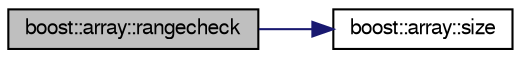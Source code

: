 digraph "boost::array::rangecheck"
{
  bgcolor="transparent";
  edge [fontname="FreeSans",fontsize="10",labelfontname="FreeSans",labelfontsize="10"];
  node [fontname="FreeSans",fontsize="10",shape=record];
  rankdir="LR";
  Node1 [label="boost::array::rangecheck",height=0.2,width=0.4,color="black", fillcolor="grey75", style="filled" fontcolor="black"];
  Node1 -> Node2 [color="midnightblue",fontsize="10",style="solid",fontname="FreeSans"];
  Node2 [label="boost::array::size",height=0.2,width=0.4,color="black",URL="$d1/d96/classboost_1_1array.html#aaf4df5cfae58ef79c61cddcb80cad437"];
}
